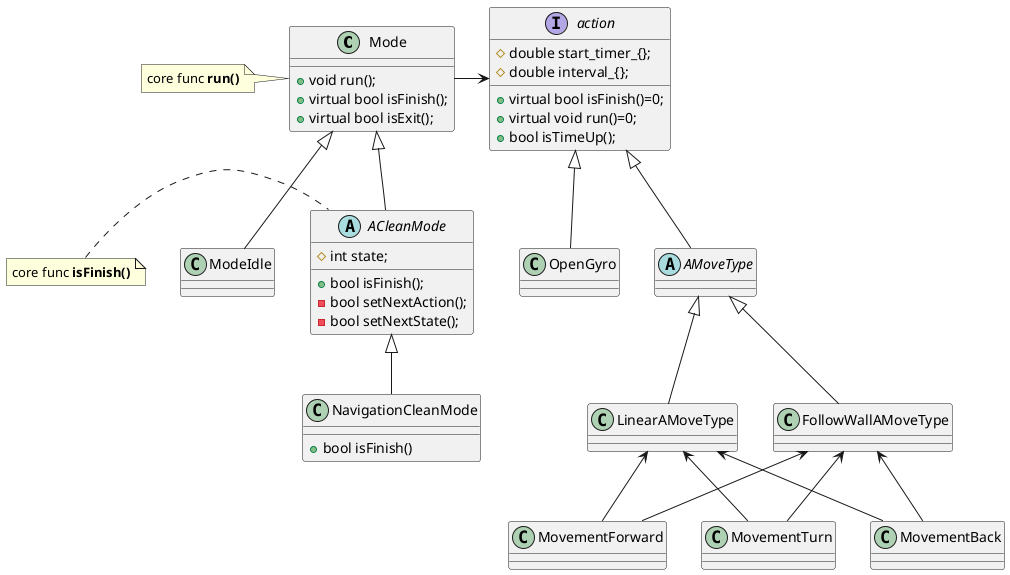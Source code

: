 @startuml
Mode ----right----> action
ACleanMode -up-|> Mode
ModeIdle -up-|> Mode
NavigationCleanMode -up-|>ACleanMode
OpenGyro -up-|> action
AMoveType -up-|> action

LinearAMoveType -up-|> AMoveType
FollowWallAMoveType -up-|> AMoveType

MovementForward -up-> FollowWallAMoveType
MovementTurn -up-> FollowWallAMoveType
MovementBack -up-> FollowWallAMoveType

MovementForward -up-> LinearAMoveType
MovementTurn -up-> LinearAMoveType
MovementBack -up-> LinearAMoveType


Interface action{
  +virtual bool isFinish()=0;
  +virtual void run()=0;
  +bool isTimeUp();

 #double start_timer_{};
 #double interval_{};
}

class Mode{
	+void run();
	+virtual bool isFinish();
	+virtual bool isExit();
}

abstract ACleanMode{
 +bool isFinish();
 -bool setNextAction();
 -bool setNextState();
	#int state;
}

abstract AMoveType
class NavigationCleanMode {
 +bool isFinish()
}
note left of Mode : core func **run()**
note left of ACleanMode : core func **isFinish()**
@enduml

